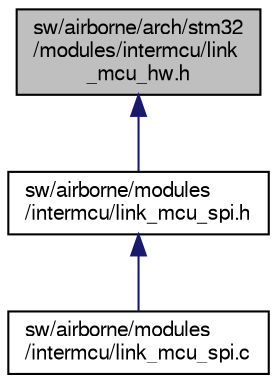 digraph "sw/airborne/arch/stm32/modules/intermcu/link_mcu_hw.h"
{
  edge [fontname="FreeSans",fontsize="10",labelfontname="FreeSans",labelfontsize="10"];
  node [fontname="FreeSans",fontsize="10",shape=record];
  Node1 [label="sw/airborne/arch/stm32\l/modules/intermcu/link\l_mcu_hw.h",height=0.2,width=0.4,color="black", fillcolor="grey75", style="filled", fontcolor="black"];
  Node1 -> Node2 [dir="back",color="midnightblue",fontsize="10",style="solid",fontname="FreeSans"];
  Node2 [label="sw/airborne/modules\l/intermcu/link_mcu_spi.h",height=0.2,width=0.4,color="black", fillcolor="white", style="filled",URL="$link__mcu__spi_8h.html",tooltip="Transport for the communication between FBW and AP via SPI. "];
  Node2 -> Node3 [dir="back",color="midnightblue",fontsize="10",style="solid",fontname="FreeSans"];
  Node3 [label="sw/airborne/modules\l/intermcu/link_mcu_spi.c",height=0.2,width=0.4,color="black", fillcolor="white", style="filled",URL="$link__mcu__spi_8c.html"];
}
